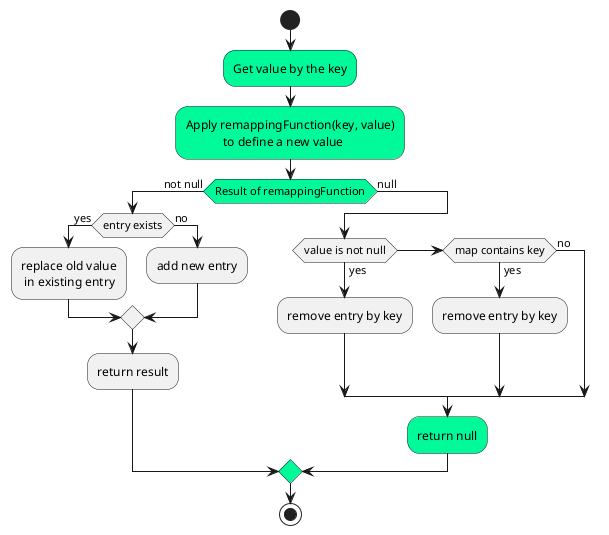 @startuml
start
!$shared = "remove entry by key"
 #MediumSpringGreen:Get value by the key;
 #MediumSpringGreen:Apply remappingFunction(key, value)\n            to define a new value;
 #MediumSpringGreen:if (Result of remappingFunction) then (not null)
   if(entry exists) then (yes)
   :replace old value\n in existing entry;
   else(no)
   :add new entry;
   endif
   :return result;
 else (null)
 if (value is not null) then (yes)
   :$shared;
 elseif(map contains key) then (yes)
 :$shared;
 else (no)
 endif
 #MediumSpringGreen:return null;
 endif
stop
@enduml